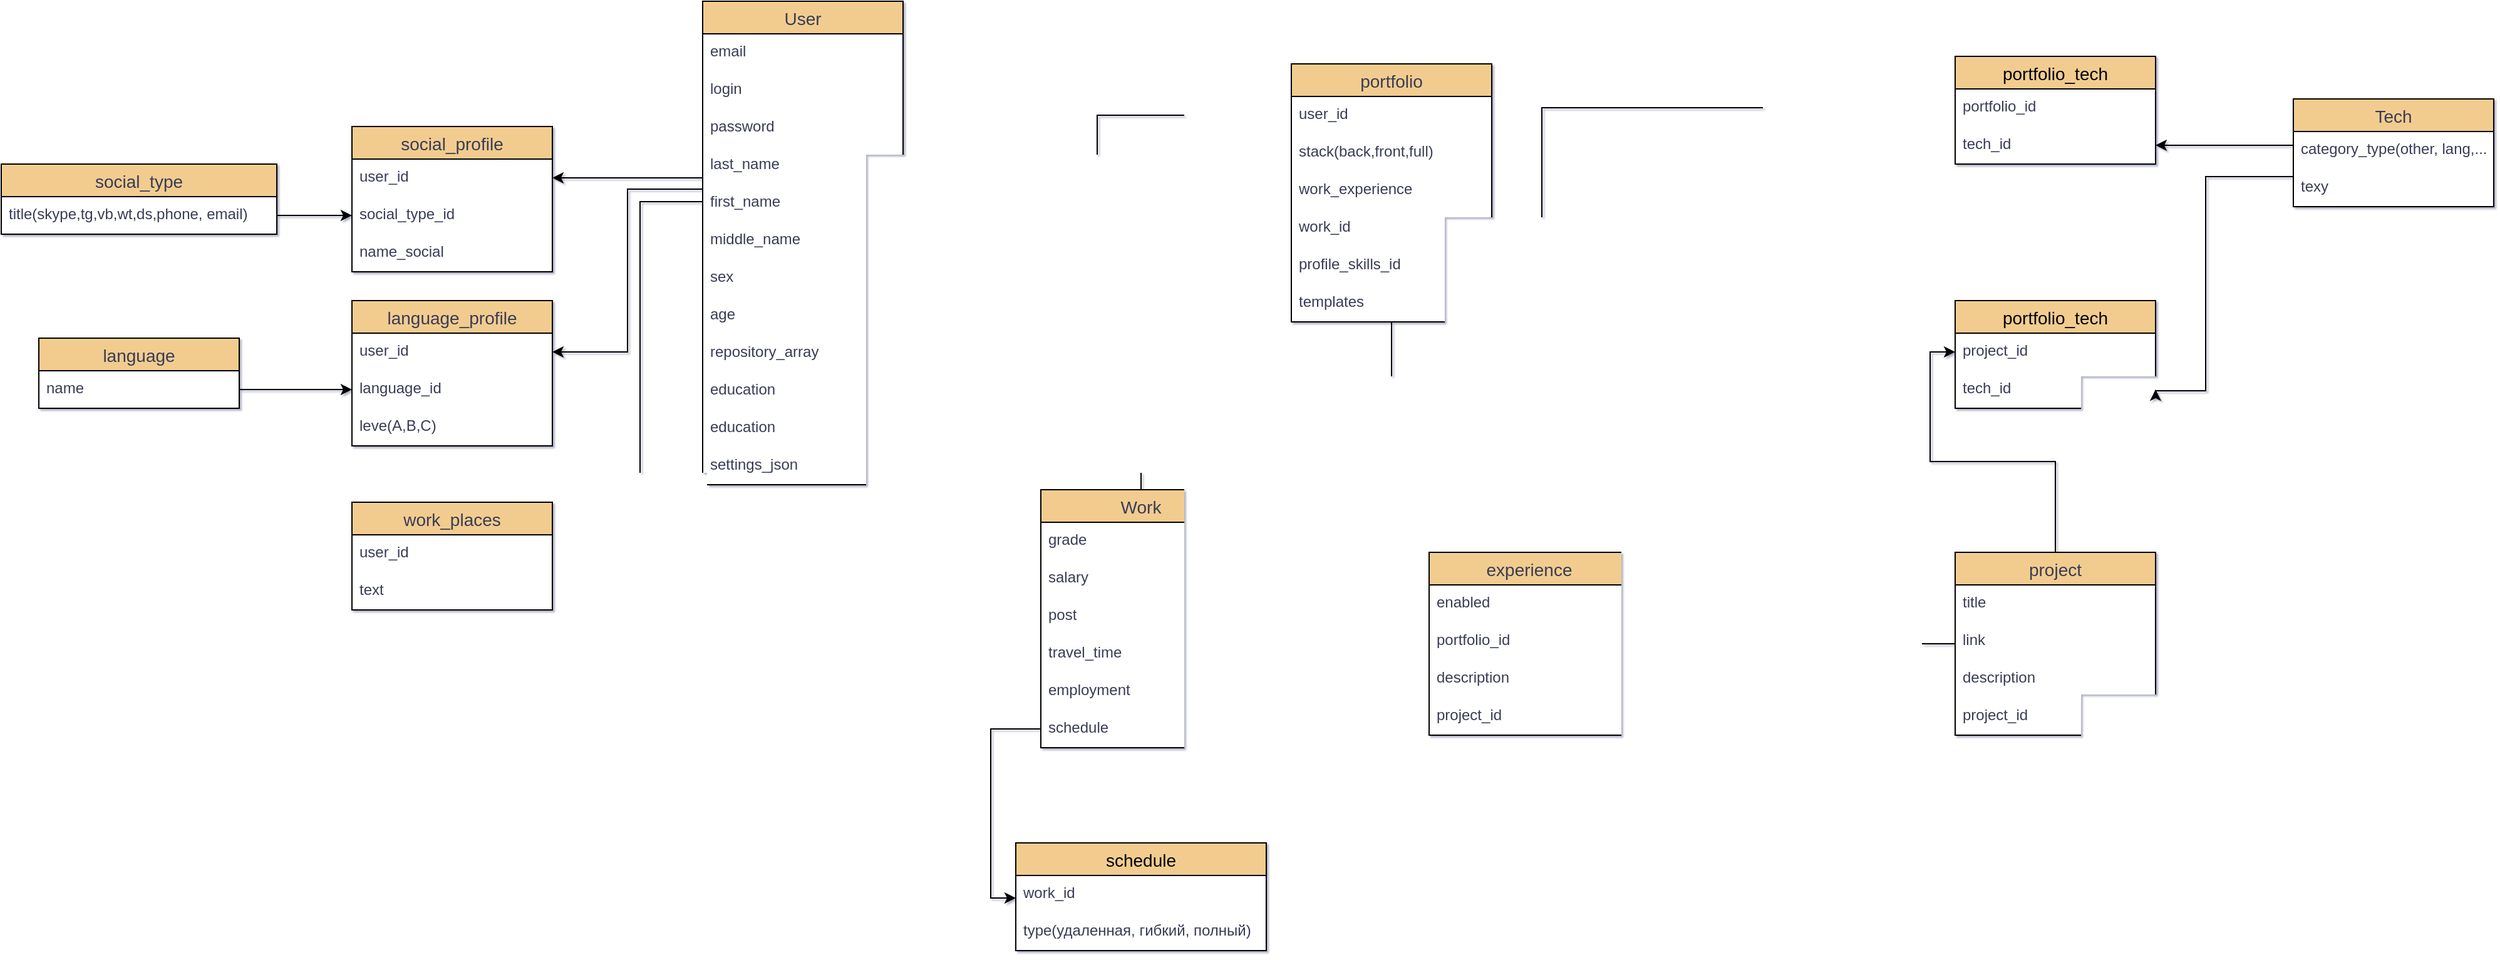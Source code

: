 <mxfile version="15.5.5" type="github">
  <diagram name="Page-1" id="5d7acffa-a066-3a61-03fe-96351882024d">
    <mxGraphModel dx="3073" dy="1852" grid="1" gridSize="10" guides="1" tooltips="1" connect="1" arrows="1" fold="1" page="1" pageScale="1" pageWidth="1400" pageHeight="850" background="#ffffff" math="0" shadow="1">
      <root>
        <mxCell id="0" />
        <mxCell id="1" parent="0" />
        <mxCell id="bWky5iPX8QZx_0GdieIj-26" style="edgeStyle=orthogonalEdgeStyle;rounded=0;orthogonalLoop=1;jettySize=auto;html=1;entryX=1;entryY=0.5;entryDx=0;entryDy=0;" edge="1" parent="1" source="LsqxkJi_DQNnIr9VJlCt-5" target="bWky5iPX8QZx_0GdieIj-9">
          <mxGeometry relative="1" as="geometry">
            <Array as="points">
              <mxPoint x="250" y="-179" />
              <mxPoint x="250" y="-179" />
            </Array>
          </mxGeometry>
        </mxCell>
        <mxCell id="bWky5iPX8QZx_0GdieIj-32" style="edgeStyle=orthogonalEdgeStyle;rounded=0;orthogonalLoop=1;jettySize=auto;html=1;entryX=1;entryY=0.5;entryDx=0;entryDy=0;" edge="1" parent="1" source="LsqxkJi_DQNnIr9VJlCt-5" target="bWky5iPX8QZx_0GdieIj-31">
          <mxGeometry relative="1" as="geometry">
            <Array as="points">
              <mxPoint x="220" y="-170" />
              <mxPoint x="220" y="-40" />
            </Array>
          </mxGeometry>
        </mxCell>
        <mxCell id="bWky5iPX8QZx_0GdieIj-34" style="edgeStyle=orthogonalEdgeStyle;rounded=0;orthogonalLoop=1;jettySize=auto;html=1;entryX=1;entryY=0.5;entryDx=0;entryDy=0;" edge="1" parent="1" source="LsqxkJi_DQNnIr9VJlCt-5" target="bWky5iPX8QZx_0GdieIj-28">
          <mxGeometry relative="1" as="geometry">
            <Array as="points">
              <mxPoint x="230" y="-160" />
              <mxPoint x="230" y="123" />
            </Array>
          </mxGeometry>
        </mxCell>
        <mxCell id="bWky5iPX8QZx_0GdieIj-156" style="edgeStyle=orthogonalEdgeStyle;rounded=0;orthogonalLoop=1;jettySize=auto;html=1;fontColor=default;" edge="1" parent="1" source="LsqxkJi_DQNnIr9VJlCt-5" target="bWky5iPX8QZx_0GdieIj-114">
          <mxGeometry relative="1" as="geometry" />
        </mxCell>
        <mxCell id="LsqxkJi_DQNnIr9VJlCt-5" value="User" style="swimlane;fontStyle=0;childLayout=stackLayout;horizontal=1;startSize=26;horizontalStack=0;resizeParent=1;resizeParentMax=0;resizeLast=0;collapsible=1;marginBottom=0;align=center;fontSize=14;rounded=0;shadow=0;sketch=0;fontColor=#393C56;strokeColor=default;fillColor=#F2CC8F;swimlaneFillColor=default;" parent="1" vertex="1">
          <mxGeometry x="280" y="-320" width="160" height="386" as="geometry" />
        </mxCell>
        <mxCell id="LsqxkJi_DQNnIr9VJlCt-3" value="email" style="text;strokeColor=none;fillColor=none;spacingLeft=4;spacingRight=4;overflow=hidden;rotatable=0;points=[[0,0.5],[1,0.5]];portConstraint=eastwest;fontSize=12;rounded=0;shadow=0;sketch=0;fontColor=#393C56;" parent="LsqxkJi_DQNnIr9VJlCt-5" vertex="1">
          <mxGeometry y="26" width="160" height="30" as="geometry" />
        </mxCell>
        <mxCell id="LsqxkJi_DQNnIr9VJlCt-2" value="login" style="text;strokeColor=none;fillColor=none;spacingLeft=4;spacingRight=4;overflow=hidden;rotatable=0;points=[[0,0.5],[1,0.5]];portConstraint=eastwest;fontSize=12;rounded=0;shadow=0;sketch=0;fontColor=#393C56;" parent="LsqxkJi_DQNnIr9VJlCt-5" vertex="1">
          <mxGeometry y="56" width="160" height="30" as="geometry" />
        </mxCell>
        <mxCell id="LsqxkJi_DQNnIr9VJlCt-4" value="password" style="text;strokeColor=none;fillColor=none;spacingLeft=4;spacingRight=4;overflow=hidden;rotatable=0;points=[[0,0.5],[1,0.5]];portConstraint=eastwest;fontSize=12;rounded=0;shadow=0;sketch=0;fontColor=#393C56;" parent="LsqxkJi_DQNnIr9VJlCt-5" vertex="1">
          <mxGeometry y="86" width="160" height="30" as="geometry" />
        </mxCell>
        <mxCell id="LsqxkJi_DQNnIr9VJlCt-7" value="last_name" style="text;strokeColor=none;fillColor=none;spacingLeft=4;spacingRight=4;overflow=hidden;rotatable=0;points=[[0,0.5],[1,0.5]];portConstraint=eastwest;fontSize=12;rounded=0;shadow=0;sketch=0;fontColor=#393C56;" parent="LsqxkJi_DQNnIr9VJlCt-5" vertex="1">
          <mxGeometry y="116" width="160" height="30" as="geometry" />
        </mxCell>
        <mxCell id="LsqxkJi_DQNnIr9VJlCt-8" value="first_name" style="text;strokeColor=none;fillColor=none;spacingLeft=4;spacingRight=4;overflow=hidden;rotatable=0;points=[[0,0.5],[1,0.5]];portConstraint=eastwest;fontSize=12;rounded=0;shadow=0;sketch=0;fontColor=#393C56;" parent="LsqxkJi_DQNnIr9VJlCt-5" vertex="1">
          <mxGeometry y="146" width="160" height="30" as="geometry" />
        </mxCell>
        <mxCell id="LsqxkJi_DQNnIr9VJlCt-22" value="middle_name" style="text;strokeColor=none;fillColor=none;spacingLeft=4;spacingRight=4;overflow=hidden;rotatable=0;points=[[0,0.5],[1,0.5]];portConstraint=eastwest;fontSize=12;rounded=0;shadow=0;sketch=0;fontColor=#393C56;" parent="LsqxkJi_DQNnIr9VJlCt-5" vertex="1">
          <mxGeometry y="176" width="160" height="30" as="geometry" />
        </mxCell>
        <mxCell id="LsqxkJi_DQNnIr9VJlCt-23" value="sex" style="text;strokeColor=none;fillColor=none;spacingLeft=4;spacingRight=4;overflow=hidden;rotatable=0;points=[[0,0.5],[1,0.5]];portConstraint=eastwest;fontSize=12;rounded=0;shadow=0;sketch=0;fontColor=#393C56;" parent="LsqxkJi_DQNnIr9VJlCt-5" vertex="1">
          <mxGeometry y="206" width="160" height="30" as="geometry" />
        </mxCell>
        <mxCell id="LsqxkJi_DQNnIr9VJlCt-24" value="age" style="text;strokeColor=none;fillColor=none;spacingLeft=4;spacingRight=4;overflow=hidden;rotatable=0;points=[[0,0.5],[1,0.5]];portConstraint=eastwest;fontSize=12;rounded=0;shadow=0;sketch=0;fontColor=#393C56;" parent="LsqxkJi_DQNnIr9VJlCt-5" vertex="1">
          <mxGeometry y="236" width="160" height="30" as="geometry" />
        </mxCell>
        <mxCell id="LsqxkJi_DQNnIr9VJlCt-33" value="repository_array" style="text;strokeColor=none;fillColor=none;spacingLeft=4;spacingRight=4;overflow=hidden;rotatable=0;points=[[0,0.5],[1,0.5]];portConstraint=eastwest;fontSize=12;rounded=0;shadow=0;sketch=0;fontColor=#393C56;" parent="LsqxkJi_DQNnIr9VJlCt-5" vertex="1">
          <mxGeometry y="266" width="160" height="30" as="geometry" />
        </mxCell>
        <mxCell id="bWky5iPX8QZx_0GdieIj-15" value="education" style="text;strokeColor=none;fillColor=none;spacingLeft=4;spacingRight=4;overflow=hidden;rotatable=0;points=[[0,0.5],[1,0.5]];portConstraint=eastwest;fontSize=12;rounded=0;shadow=0;sketch=0;fontColor=#393C56;" vertex="1" parent="LsqxkJi_DQNnIr9VJlCt-5">
          <mxGeometry y="296" width="160" height="30" as="geometry" />
        </mxCell>
        <mxCell id="bWky5iPX8QZx_0GdieIj-16" value="education" style="text;strokeColor=none;fillColor=none;spacingLeft=4;spacingRight=4;overflow=hidden;rotatable=0;points=[[0,0.5],[1,0.5]];portConstraint=eastwest;fontSize=12;rounded=0;shadow=0;sketch=0;fontColor=#393C56;" vertex="1" parent="LsqxkJi_DQNnIr9VJlCt-5">
          <mxGeometry y="326" width="160" height="30" as="geometry" />
        </mxCell>
        <mxCell id="bWky5iPX8QZx_0GdieIj-158" value="settings_json" style="text;strokeColor=none;fillColor=none;spacingLeft=4;spacingRight=4;overflow=hidden;rotatable=0;points=[[0,0.5],[1,0.5]];portConstraint=eastwest;fontSize=12;rounded=0;shadow=0;sketch=0;fontColor=#393C56;" vertex="1" parent="LsqxkJi_DQNnIr9VJlCt-5">
          <mxGeometry y="356" width="160" height="30" as="geometry" />
        </mxCell>
        <mxCell id="bWky5iPX8QZx_0GdieIj-1" value="social_type" style="swimlane;fontStyle=0;childLayout=stackLayout;horizontal=1;startSize=26;horizontalStack=0;resizeParent=1;resizeParentMax=0;resizeLast=0;collapsible=1;marginBottom=0;align=center;fontSize=14;rounded=0;shadow=0;sketch=0;fontColor=#393C56;strokeColor=default;fillColor=#F2CC8F;swimlaneFillColor=default;" vertex="1" parent="1">
          <mxGeometry x="-280" y="-190" width="220" height="56" as="geometry" />
        </mxCell>
        <mxCell id="bWky5iPX8QZx_0GdieIj-3" value="title(skype,tg,vb,wt,ds,phone, email)" style="text;strokeColor=none;fillColor=none;spacingLeft=4;spacingRight=4;overflow=hidden;rotatable=0;points=[[0,0.5],[1,0.5]];portConstraint=eastwest;fontSize=12;rounded=0;shadow=0;sketch=0;fontColor=#393C56;" vertex="1" parent="bWky5iPX8QZx_0GdieIj-1">
          <mxGeometry y="26" width="220" height="30" as="geometry" />
        </mxCell>
        <mxCell id="bWky5iPX8QZx_0GdieIj-5" value="social_profile" style="swimlane;fontStyle=0;childLayout=stackLayout;horizontal=1;startSize=26;horizontalStack=0;resizeParent=1;resizeParentMax=0;resizeLast=0;collapsible=1;marginBottom=0;align=center;fontSize=14;rounded=0;shadow=0;sketch=0;fontColor=#393C56;strokeColor=default;fillColor=#F2CC8F;swimlaneFillColor=default;" vertex="1" parent="1">
          <mxGeometry y="-220" width="160" height="116" as="geometry" />
        </mxCell>
        <mxCell id="bWky5iPX8QZx_0GdieIj-9" value="user_id" style="text;strokeColor=none;fillColor=none;spacingLeft=4;spacingRight=4;overflow=hidden;rotatable=0;points=[[0,0.5],[1,0.5]];portConstraint=eastwest;fontSize=12;rounded=0;shadow=0;sketch=0;fontColor=#393C56;" vertex="1" parent="bWky5iPX8QZx_0GdieIj-5">
          <mxGeometry y="26" width="160" height="30" as="geometry" />
        </mxCell>
        <mxCell id="bWky5iPX8QZx_0GdieIj-6" value="social_type_id" style="text;strokeColor=none;fillColor=none;spacingLeft=4;spacingRight=4;overflow=hidden;rotatable=0;points=[[0,0.5],[1,0.5]];portConstraint=eastwest;fontSize=12;rounded=0;shadow=0;sketch=0;fontColor=#393C56;" vertex="1" parent="bWky5iPX8QZx_0GdieIj-5">
          <mxGeometry y="56" width="160" height="30" as="geometry" />
        </mxCell>
        <mxCell id="bWky5iPX8QZx_0GdieIj-7" value="name_social" style="text;strokeColor=none;fillColor=none;spacingLeft=4;spacingRight=4;overflow=hidden;rotatable=0;points=[[0,0.5],[1,0.5]];portConstraint=eastwest;fontSize=12;rounded=0;shadow=0;sketch=0;fontColor=#393C56;" vertex="1" parent="bWky5iPX8QZx_0GdieIj-5">
          <mxGeometry y="86" width="160" height="30" as="geometry" />
        </mxCell>
        <mxCell id="bWky5iPX8QZx_0GdieIj-8" style="edgeStyle=orthogonalEdgeStyle;rounded=0;orthogonalLoop=1;jettySize=auto;html=1;exitX=1;exitY=0.5;exitDx=0;exitDy=0;" edge="1" parent="1" source="bWky5iPX8QZx_0GdieIj-3" target="bWky5iPX8QZx_0GdieIj-6">
          <mxGeometry relative="1" as="geometry" />
        </mxCell>
        <mxCell id="bWky5iPX8QZx_0GdieIj-17" value="language" style="swimlane;fontStyle=0;childLayout=stackLayout;horizontal=1;startSize=26;horizontalStack=0;resizeParent=1;resizeParentMax=0;resizeLast=0;collapsible=1;marginBottom=0;align=center;fontSize=14;rounded=0;shadow=0;sketch=0;fontColor=#393C56;strokeColor=default;fillColor=#F2CC8F;swimlaneFillColor=default;" vertex="1" parent="1">
          <mxGeometry x="-250" y="-51" width="160" height="56" as="geometry" />
        </mxCell>
        <mxCell id="bWky5iPX8QZx_0GdieIj-18" value="name" style="text;strokeColor=none;fillColor=none;spacingLeft=4;spacingRight=4;overflow=hidden;rotatable=0;points=[[0,0.5],[1,0.5]];portConstraint=eastwest;fontSize=12;rounded=0;shadow=0;sketch=0;fontColor=#393C56;" vertex="1" parent="bWky5iPX8QZx_0GdieIj-17">
          <mxGeometry y="26" width="160" height="30" as="geometry" />
        </mxCell>
        <mxCell id="bWky5iPX8QZx_0GdieIj-21" value="language_profile" style="swimlane;fontStyle=0;childLayout=stackLayout;horizontal=1;startSize=26;horizontalStack=0;resizeParent=1;resizeParentMax=0;resizeLast=0;collapsible=1;marginBottom=0;align=center;fontSize=14;rounded=0;shadow=0;sketch=0;fontColor=#393C56;strokeColor=default;fillColor=#F2CC8F;swimlaneFillColor=default;" vertex="1" parent="1">
          <mxGeometry y="-81" width="160" height="116" as="geometry" />
        </mxCell>
        <mxCell id="bWky5iPX8QZx_0GdieIj-31" value="user_id" style="text;strokeColor=none;fillColor=none;spacingLeft=4;spacingRight=4;overflow=hidden;rotatable=0;points=[[0,0.5],[1,0.5]];portConstraint=eastwest;fontSize=12;rounded=0;shadow=0;sketch=0;fontColor=#393C56;" vertex="1" parent="bWky5iPX8QZx_0GdieIj-21">
          <mxGeometry y="26" width="160" height="30" as="geometry" />
        </mxCell>
        <mxCell id="bWky5iPX8QZx_0GdieIj-22" value="language_id" style="text;strokeColor=none;fillColor=none;spacingLeft=4;spacingRight=4;overflow=hidden;rotatable=0;points=[[0,0.5],[1,0.5]];portConstraint=eastwest;fontSize=12;rounded=0;shadow=0;sketch=0;fontColor=#393C56;" vertex="1" parent="bWky5iPX8QZx_0GdieIj-21">
          <mxGeometry y="56" width="160" height="30" as="geometry" />
        </mxCell>
        <mxCell id="bWky5iPX8QZx_0GdieIj-24" value="leve(A,B,C)" style="text;strokeColor=none;fillColor=none;spacingLeft=4;spacingRight=4;overflow=hidden;rotatable=0;points=[[0,0.5],[1,0.5]];portConstraint=eastwest;fontSize=12;rounded=0;shadow=0;sketch=0;fontColor=#393C56;" vertex="1" parent="bWky5iPX8QZx_0GdieIj-21">
          <mxGeometry y="86" width="160" height="30" as="geometry" />
        </mxCell>
        <mxCell id="bWky5iPX8QZx_0GdieIj-23" style="edgeStyle=orthogonalEdgeStyle;rounded=0;orthogonalLoop=1;jettySize=auto;html=1;exitX=1;exitY=0.5;exitDx=0;exitDy=0;" edge="1" parent="1" source="bWky5iPX8QZx_0GdieIj-18" target="bWky5iPX8QZx_0GdieIj-22">
          <mxGeometry relative="1" as="geometry" />
        </mxCell>
        <mxCell id="bWky5iPX8QZx_0GdieIj-28" value="work_places" style="swimlane;fontStyle=0;childLayout=stackLayout;horizontal=1;startSize=26;horizontalStack=0;resizeParent=1;resizeParentMax=0;resizeLast=0;collapsible=1;marginBottom=0;align=center;fontSize=14;rounded=0;shadow=0;sketch=0;fontColor=#393C56;strokeColor=default;fillColor=#F2CC8F;swimlaneFillColor=default;" vertex="1" parent="1">
          <mxGeometry y="80" width="160" height="86" as="geometry" />
        </mxCell>
        <mxCell id="bWky5iPX8QZx_0GdieIj-33" value="user_id" style="text;strokeColor=none;fillColor=none;spacingLeft=4;spacingRight=4;overflow=hidden;rotatable=0;points=[[0,0.5],[1,0.5]];portConstraint=eastwest;fontSize=12;rounded=0;shadow=0;sketch=0;fontColor=#393C56;" vertex="1" parent="bWky5iPX8QZx_0GdieIj-28">
          <mxGeometry y="26" width="160" height="30" as="geometry" />
        </mxCell>
        <mxCell id="bWky5iPX8QZx_0GdieIj-29" value="text" style="text;strokeColor=none;fillColor=none;spacingLeft=4;spacingRight=4;overflow=hidden;rotatable=0;points=[[0,0.5],[1,0.5]];portConstraint=eastwest;fontSize=12;rounded=0;shadow=0;sketch=0;fontColor=#393C56;" vertex="1" parent="bWky5iPX8QZx_0GdieIj-28">
          <mxGeometry y="56" width="160" height="30" as="geometry" />
        </mxCell>
        <mxCell id="bWky5iPX8QZx_0GdieIj-137" style="edgeStyle=orthogonalEdgeStyle;rounded=0;orthogonalLoop=1;jettySize=auto;html=1;fontColor=default;" edge="1" parent="1" source="bWky5iPX8QZx_0GdieIj-36" target="bWky5iPX8QZx_0GdieIj-134">
          <mxGeometry relative="1" as="geometry" />
        </mxCell>
        <mxCell id="bWky5iPX8QZx_0GdieIj-36" value="Work" style="swimlane;fontStyle=0;childLayout=stackLayout;horizontal=1;startSize=26;horizontalStack=0;resizeParent=1;resizeParentMax=0;resizeLast=0;collapsible=1;marginBottom=0;align=center;fontSize=14;rounded=0;shadow=0;sketch=0;fontColor=#393C56;strokeColor=default;fillColor=#F2CC8F;swimlaneFillColor=default;" vertex="1" parent="1">
          <mxGeometry x="550" y="70" width="160" height="206" as="geometry" />
        </mxCell>
        <mxCell id="bWky5iPX8QZx_0GdieIj-38" value="grade" style="text;strokeColor=none;fillColor=none;spacingLeft=4;spacingRight=4;overflow=hidden;rotatable=0;points=[[0,0.5],[1,0.5]];portConstraint=eastwest;fontSize=12;rounded=0;shadow=0;sketch=0;fontColor=#393C56;" vertex="1" parent="bWky5iPX8QZx_0GdieIj-36">
          <mxGeometry y="26" width="160" height="30" as="geometry" />
        </mxCell>
        <mxCell id="bWky5iPX8QZx_0GdieIj-39" value="salary" style="text;strokeColor=none;fillColor=none;spacingLeft=4;spacingRight=4;overflow=hidden;rotatable=0;points=[[0,0.5],[1,0.5]];portConstraint=eastwest;fontSize=12;rounded=0;shadow=0;sketch=0;fontColor=#393C56;" vertex="1" parent="bWky5iPX8QZx_0GdieIj-36">
          <mxGeometry y="56" width="160" height="30" as="geometry" />
        </mxCell>
        <mxCell id="bWky5iPX8QZx_0GdieIj-40" value="post" style="text;strokeColor=none;fillColor=none;spacingLeft=4;spacingRight=4;overflow=hidden;rotatable=0;points=[[0,0.5],[1,0.5]];portConstraint=eastwest;fontSize=12;rounded=0;shadow=0;sketch=0;fontColor=#393C56;" vertex="1" parent="bWky5iPX8QZx_0GdieIj-36">
          <mxGeometry y="86" width="160" height="30" as="geometry" />
        </mxCell>
        <mxCell id="bWky5iPX8QZx_0GdieIj-41" value="travel_time" style="text;strokeColor=none;fillColor=none;spacingLeft=4;spacingRight=4;overflow=hidden;rotatable=0;points=[[0,0.5],[1,0.5]];portConstraint=eastwest;fontSize=12;rounded=0;shadow=0;sketch=0;fontColor=#393C56;" vertex="1" parent="bWky5iPX8QZx_0GdieIj-36">
          <mxGeometry y="116" width="160" height="30" as="geometry" />
        </mxCell>
        <mxCell id="bWky5iPX8QZx_0GdieIj-42" value="employment" style="text;strokeColor=none;fillColor=none;spacingLeft=4;spacingRight=4;overflow=hidden;rotatable=0;points=[[0,0.5],[1,0.5]];portConstraint=eastwest;fontSize=12;rounded=0;shadow=0;sketch=0;fontColor=#393C56;" vertex="1" parent="bWky5iPX8QZx_0GdieIj-36">
          <mxGeometry y="146" width="160" height="30" as="geometry" />
        </mxCell>
        <mxCell id="bWky5iPX8QZx_0GdieIj-43" value="schedule" style="text;strokeColor=none;fillColor=none;spacingLeft=4;spacingRight=4;overflow=hidden;rotatable=0;points=[[0,0.5],[1,0.5]];portConstraint=eastwest;fontSize=12;rounded=0;shadow=0;sketch=0;fontColor=#393C56;" vertex="1" parent="bWky5iPX8QZx_0GdieIj-36">
          <mxGeometry y="176" width="160" height="30" as="geometry" />
        </mxCell>
        <mxCell id="bWky5iPX8QZx_0GdieIj-49" value="schedule" style="swimlane;fontStyle=0;childLayout=stackLayout;horizontal=1;startSize=26;horizontalStack=0;resizeParent=1;resizeParentMax=0;resizeLast=0;collapsible=1;marginBottom=0;align=center;fontSize=14;rounded=0;shadow=0;sketch=0;fontColor=default;strokeColor=default;fillColor=#F2CC8F;swimlaneFillColor=default;" vertex="1" parent="1">
          <mxGeometry x="530" y="352" width="200" height="86" as="geometry" />
        </mxCell>
        <mxCell id="bWky5iPX8QZx_0GdieIj-50" value="work_id" style="text;strokeColor=none;fillColor=none;spacingLeft=4;spacingRight=4;overflow=hidden;rotatable=0;points=[[0,0.5],[1,0.5]];portConstraint=eastwest;fontSize=12;rounded=0;shadow=0;sketch=0;fontColor=#393C56;" vertex="1" parent="bWky5iPX8QZx_0GdieIj-49">
          <mxGeometry y="26" width="200" height="30" as="geometry" />
        </mxCell>
        <mxCell id="bWky5iPX8QZx_0GdieIj-51" value="type(удаленная, гибкий, полный)" style="text;strokeColor=none;fillColor=none;spacingLeft=4;spacingRight=4;overflow=hidden;rotatable=0;points=[[0,0.5],[1,0.5]];portConstraint=eastwest;fontSize=12;rounded=0;shadow=0;sketch=0;fontColor=#393C56;" vertex="1" parent="bWky5iPX8QZx_0GdieIj-49">
          <mxGeometry y="56" width="200" height="30" as="geometry" />
        </mxCell>
        <mxCell id="bWky5iPX8QZx_0GdieIj-57" style="edgeStyle=orthogonalEdgeStyle;rounded=0;orthogonalLoop=1;jettySize=auto;html=1;exitX=0;exitY=0.5;exitDx=0;exitDy=0;" edge="1" parent="1" source="bWky5iPX8QZx_0GdieIj-43">
          <mxGeometry relative="1" as="geometry">
            <mxPoint x="530" y="396" as="targetPoint" />
            <Array as="points">
              <mxPoint x="510" y="261" />
              <mxPoint x="510" y="396" />
            </Array>
          </mxGeometry>
        </mxCell>
        <mxCell id="bWky5iPX8QZx_0GdieIj-80" value="experience" style="swimlane;fontStyle=0;childLayout=stackLayout;horizontal=1;startSize=26;horizontalStack=0;resizeParent=1;resizeParentMax=0;resizeLast=0;collapsible=1;marginBottom=0;align=center;fontSize=14;rounded=0;shadow=0;sketch=0;fontColor=#393C56;strokeColor=default;fillColor=#F2CC8F;swimlaneFillColor=default;" vertex="1" parent="1">
          <mxGeometry x="860" y="120" width="160" height="146" as="geometry" />
        </mxCell>
        <mxCell id="bWky5iPX8QZx_0GdieIj-82" value="enabled" style="text;strokeColor=none;fillColor=none;spacingLeft=4;spacingRight=4;overflow=hidden;rotatable=0;points=[[0,0.5],[1,0.5]];portConstraint=eastwest;fontSize=12;rounded=0;shadow=0;sketch=0;fontColor=#393C56;" vertex="1" parent="bWky5iPX8QZx_0GdieIj-80">
          <mxGeometry y="26" width="160" height="30" as="geometry" />
        </mxCell>
        <mxCell id="bWky5iPX8QZx_0GdieIj-83" value="portfolio_id" style="text;strokeColor=none;fillColor=none;spacingLeft=4;spacingRight=4;overflow=hidden;rotatable=0;points=[[0,0.5],[1,0.5]];portConstraint=eastwest;fontSize=12;rounded=0;shadow=0;sketch=0;fontColor=#393C56;" vertex="1" parent="bWky5iPX8QZx_0GdieIj-80">
          <mxGeometry y="56" width="160" height="30" as="geometry" />
        </mxCell>
        <mxCell id="bWky5iPX8QZx_0GdieIj-84" value="description" style="text;strokeColor=none;fillColor=none;spacingLeft=4;spacingRight=4;overflow=hidden;rotatable=0;points=[[0,0.5],[1,0.5]];portConstraint=eastwest;fontSize=12;rounded=0;shadow=0;sketch=0;fontColor=#393C56;" vertex="1" parent="bWky5iPX8QZx_0GdieIj-80">
          <mxGeometry y="86" width="160" height="30" as="geometry" />
        </mxCell>
        <mxCell id="bWky5iPX8QZx_0GdieIj-159" value="project_id" style="text;strokeColor=none;fillColor=none;spacingLeft=4;spacingRight=4;overflow=hidden;rotatable=0;points=[[0,0.5],[1,0.5]];portConstraint=eastwest;fontSize=12;rounded=0;shadow=0;sketch=0;fontColor=#393C56;" vertex="1" parent="bWky5iPX8QZx_0GdieIj-80">
          <mxGeometry y="116" width="160" height="30" as="geometry" />
        </mxCell>
        <mxCell id="bWky5iPX8QZx_0GdieIj-172" style="edgeStyle=orthogonalEdgeStyle;rounded=0;orthogonalLoop=1;jettySize=auto;html=1;entryX=1;entryY=0.5;entryDx=0;entryDy=0;fontColor=default;" edge="1" parent="1" source="bWky5iPX8QZx_0GdieIj-91" target="bWky5iPX8QZx_0GdieIj-147">
          <mxGeometry relative="1" as="geometry">
            <Array as="points">
              <mxPoint x="1510" y="-205" />
              <mxPoint x="1510" y="-205" />
            </Array>
          </mxGeometry>
        </mxCell>
        <mxCell id="bWky5iPX8QZx_0GdieIj-173" style="edgeStyle=orthogonalEdgeStyle;rounded=0;orthogonalLoop=1;jettySize=auto;html=1;entryX=1;entryY=0.5;entryDx=0;entryDy=0;fontColor=default;" edge="1" parent="1" source="bWky5iPX8QZx_0GdieIj-91" target="bWky5iPX8QZx_0GdieIj-168">
          <mxGeometry relative="1" as="geometry">
            <Array as="points">
              <mxPoint x="1480" y="-180" />
              <mxPoint x="1480" y="-9" />
              <mxPoint x="1440" y="-9" />
            </Array>
          </mxGeometry>
        </mxCell>
        <mxCell id="bWky5iPX8QZx_0GdieIj-91" value="Tech" style="swimlane;fontStyle=0;childLayout=stackLayout;horizontal=1;startSize=26;horizontalStack=0;resizeParent=1;resizeParentMax=0;resizeLast=0;collapsible=1;marginBottom=0;align=center;fontSize=14;rounded=0;shadow=0;sketch=0;fontColor=#393C56;strokeColor=default;fillColor=#F2CC8F;swimlaneFillColor=default;" vertex="1" parent="1">
          <mxGeometry x="1550" y="-242" width="160" height="86" as="geometry" />
        </mxCell>
        <mxCell id="bWky5iPX8QZx_0GdieIj-97" value="category_type(other, lang,...)" style="text;strokeColor=none;fillColor=none;spacingLeft=4;spacingRight=4;overflow=hidden;rotatable=0;points=[[0,0.5],[1,0.5]];portConstraint=eastwest;fontSize=12;rounded=0;shadow=0;sketch=0;fontColor=#393C56;" vertex="1" parent="bWky5iPX8QZx_0GdieIj-91">
          <mxGeometry y="26" width="160" height="30" as="geometry" />
        </mxCell>
        <mxCell id="bWky5iPX8QZx_0GdieIj-92" value="texy" style="text;strokeColor=none;fillColor=none;spacingLeft=4;spacingRight=4;overflow=hidden;rotatable=0;points=[[0,0.5],[1,0.5]];portConstraint=eastwest;fontSize=12;rounded=0;shadow=0;sketch=0;fontColor=#393C56;" vertex="1" parent="bWky5iPX8QZx_0GdieIj-91">
          <mxGeometry y="56" width="160" height="30" as="geometry" />
        </mxCell>
        <mxCell id="bWky5iPX8QZx_0GdieIj-149" style="edgeStyle=orthogonalEdgeStyle;rounded=0;orthogonalLoop=1;jettySize=auto;html=1;entryX=0;entryY=0.5;entryDx=0;entryDy=0;fontColor=default;" edge="1" parent="1" source="bWky5iPX8QZx_0GdieIj-113" target="bWky5iPX8QZx_0GdieIj-146">
          <mxGeometry relative="1" as="geometry">
            <Array as="points">
              <mxPoint x="950" y="-130" />
              <mxPoint x="950" y="-235" />
            </Array>
          </mxGeometry>
        </mxCell>
        <mxCell id="bWky5iPX8QZx_0GdieIj-160" style="edgeStyle=orthogonalEdgeStyle;rounded=0;orthogonalLoop=1;jettySize=auto;html=1;fontColor=default;" edge="1" parent="1" source="bWky5iPX8QZx_0GdieIj-113" target="bWky5iPX8QZx_0GdieIj-83">
          <mxGeometry relative="1" as="geometry" />
        </mxCell>
        <mxCell id="bWky5iPX8QZx_0GdieIj-113" value="portfolio" style="swimlane;fontStyle=0;childLayout=stackLayout;horizontal=1;startSize=26;horizontalStack=0;resizeParent=1;resizeParentMax=0;resizeLast=0;collapsible=1;marginBottom=0;align=center;fontSize=14;rounded=0;shadow=0;sketch=0;fontColor=#393C56;strokeColor=default;fillColor=#F2CC8F;swimlaneFillColor=default;" vertex="1" parent="1">
          <mxGeometry x="750" y="-270" width="160" height="206" as="geometry" />
        </mxCell>
        <mxCell id="bWky5iPX8QZx_0GdieIj-114" value="user_id" style="text;strokeColor=none;fillColor=none;spacingLeft=4;spacingRight=4;overflow=hidden;rotatable=0;points=[[0,0.5],[1,0.5]];portConstraint=eastwest;fontSize=12;rounded=0;shadow=0;sketch=0;fontColor=#393C56;" vertex="1" parent="bWky5iPX8QZx_0GdieIj-113">
          <mxGeometry y="26" width="160" height="30" as="geometry" />
        </mxCell>
        <mxCell id="bWky5iPX8QZx_0GdieIj-115" value="stack(back,front,full)" style="text;strokeColor=none;fillColor=none;spacingLeft=4;spacingRight=4;overflow=hidden;rotatable=0;points=[[0,0.5],[1,0.5]];portConstraint=eastwest;fontSize=12;rounded=0;shadow=0;sketch=0;fontColor=#393C56;" vertex="1" parent="bWky5iPX8QZx_0GdieIj-113">
          <mxGeometry y="56" width="160" height="30" as="geometry" />
        </mxCell>
        <mxCell id="bWky5iPX8QZx_0GdieIj-116" value="work_experience" style="text;strokeColor=none;fillColor=none;spacingLeft=4;spacingRight=4;overflow=hidden;rotatable=0;points=[[0,0.5],[1,0.5]];portConstraint=eastwest;fontSize=12;rounded=0;shadow=0;sketch=0;fontColor=#393C56;" vertex="1" parent="bWky5iPX8QZx_0GdieIj-113">
          <mxGeometry y="86" width="160" height="30" as="geometry" />
        </mxCell>
        <mxCell id="bWky5iPX8QZx_0GdieIj-134" value="work_id" style="text;strokeColor=none;fillColor=none;spacingLeft=4;spacingRight=4;overflow=hidden;rotatable=0;points=[[0,0.5],[1,0.5]];portConstraint=eastwest;fontSize=12;rounded=0;shadow=0;sketch=0;fontColor=#393C56;" vertex="1" parent="bWky5iPX8QZx_0GdieIj-113">
          <mxGeometry y="116" width="160" height="30" as="geometry" />
        </mxCell>
        <mxCell id="bWky5iPX8QZx_0GdieIj-135" value="profile_skills_id" style="text;strokeColor=none;fillColor=none;spacingLeft=4;spacingRight=4;overflow=hidden;rotatable=0;points=[[0,0.5],[1,0.5]];portConstraint=eastwest;fontSize=12;rounded=0;shadow=0;sketch=0;fontColor=#393C56;" vertex="1" parent="bWky5iPX8QZx_0GdieIj-113">
          <mxGeometry y="146" width="160" height="30" as="geometry" />
        </mxCell>
        <mxCell id="bWky5iPX8QZx_0GdieIj-150" value="templates" style="text;strokeColor=none;fillColor=none;spacingLeft=4;spacingRight=4;overflow=hidden;rotatable=0;points=[[0,0.5],[1,0.5]];portConstraint=eastwest;fontSize=12;rounded=0;shadow=0;sketch=0;fontColor=#393C56;" vertex="1" parent="bWky5iPX8QZx_0GdieIj-113">
          <mxGeometry y="176" width="160" height="30" as="geometry" />
        </mxCell>
        <mxCell id="bWky5iPX8QZx_0GdieIj-145" value="portfolio_tech" style="swimlane;fontStyle=0;childLayout=stackLayout;horizontal=1;startSize=26;horizontalStack=0;resizeParent=1;resizeParentMax=0;resizeLast=0;collapsible=1;marginBottom=0;align=center;fontSize=14;rounded=0;shadow=0;sketch=0;fontColor=default;strokeColor=default;fillColor=#F2CC8F;swimlaneFillColor=default;" vertex="1" parent="1">
          <mxGeometry x="1280" y="-276" width="160" height="86" as="geometry" />
        </mxCell>
        <mxCell id="bWky5iPX8QZx_0GdieIj-146" value="portfolio_id" style="text;strokeColor=none;fillColor=none;spacingLeft=4;spacingRight=4;overflow=hidden;rotatable=0;points=[[0,0.5],[1,0.5]];portConstraint=eastwest;fontSize=12;rounded=0;shadow=0;sketch=0;fontColor=#393C56;" vertex="1" parent="bWky5iPX8QZx_0GdieIj-145">
          <mxGeometry y="26" width="160" height="30" as="geometry" />
        </mxCell>
        <mxCell id="bWky5iPX8QZx_0GdieIj-147" value="tech_id" style="text;strokeColor=none;fillColor=none;spacingLeft=4;spacingRight=4;overflow=hidden;rotatable=0;points=[[0,0.5],[1,0.5]];portConstraint=eastwest;fontSize=12;rounded=0;shadow=0;sketch=0;fontColor=#393C56;" vertex="1" parent="bWky5iPX8QZx_0GdieIj-145">
          <mxGeometry y="56" width="160" height="30" as="geometry" />
        </mxCell>
        <mxCell id="bWky5iPX8QZx_0GdieIj-171" style="edgeStyle=orthogonalEdgeStyle;rounded=0;orthogonalLoop=1;jettySize=auto;html=1;entryX=1;entryY=0.5;entryDx=0;entryDy=0;fontColor=default;" edge="1" parent="1" source="bWky5iPX8QZx_0GdieIj-161" target="bWky5iPX8QZx_0GdieIj-159">
          <mxGeometry relative="1" as="geometry" />
        </mxCell>
        <mxCell id="bWky5iPX8QZx_0GdieIj-174" style="edgeStyle=orthogonalEdgeStyle;rounded=0;orthogonalLoop=1;jettySize=auto;html=1;entryX=0;entryY=0.5;entryDx=0;entryDy=0;fontColor=default;" edge="1" parent="1" source="bWky5iPX8QZx_0GdieIj-161" target="bWky5iPX8QZx_0GdieIj-167">
          <mxGeometry relative="1" as="geometry" />
        </mxCell>
        <mxCell id="bWky5iPX8QZx_0GdieIj-161" value="project" style="swimlane;fontStyle=0;childLayout=stackLayout;horizontal=1;startSize=26;horizontalStack=0;resizeParent=1;resizeParentMax=0;resizeLast=0;collapsible=1;marginBottom=0;align=center;fontSize=14;rounded=0;shadow=0;sketch=0;fontColor=#393C56;strokeColor=default;fillColor=#F2CC8F;swimlaneFillColor=default;" vertex="1" parent="1">
          <mxGeometry x="1280" y="120" width="160" height="146" as="geometry" />
        </mxCell>
        <mxCell id="bWky5iPX8QZx_0GdieIj-162" value="title" style="text;strokeColor=none;fillColor=none;spacingLeft=4;spacingRight=4;overflow=hidden;rotatable=0;points=[[0,0.5],[1,0.5]];portConstraint=eastwest;fontSize=12;rounded=0;shadow=0;sketch=0;fontColor=#393C56;" vertex="1" parent="bWky5iPX8QZx_0GdieIj-161">
          <mxGeometry y="26" width="160" height="30" as="geometry" />
        </mxCell>
        <mxCell id="bWky5iPX8QZx_0GdieIj-163" value="link" style="text;strokeColor=none;fillColor=none;spacingLeft=4;spacingRight=4;overflow=hidden;rotatable=0;points=[[0,0.5],[1,0.5]];portConstraint=eastwest;fontSize=12;rounded=0;shadow=0;sketch=0;fontColor=#393C56;" vertex="1" parent="bWky5iPX8QZx_0GdieIj-161">
          <mxGeometry y="56" width="160" height="30" as="geometry" />
        </mxCell>
        <mxCell id="bWky5iPX8QZx_0GdieIj-164" value="description" style="text;strokeColor=none;fillColor=none;spacingLeft=4;spacingRight=4;overflow=hidden;rotatable=0;points=[[0,0.5],[1,0.5]];portConstraint=eastwest;fontSize=12;rounded=0;shadow=0;sketch=0;fontColor=#393C56;" vertex="1" parent="bWky5iPX8QZx_0GdieIj-161">
          <mxGeometry y="86" width="160" height="30" as="geometry" />
        </mxCell>
        <mxCell id="bWky5iPX8QZx_0GdieIj-165" value="project_id" style="text;strokeColor=none;fillColor=none;spacingLeft=4;spacingRight=4;overflow=hidden;rotatable=0;points=[[0,0.5],[1,0.5]];portConstraint=eastwest;fontSize=12;rounded=0;shadow=0;sketch=0;fontColor=#393C56;" vertex="1" parent="bWky5iPX8QZx_0GdieIj-161">
          <mxGeometry y="116" width="160" height="30" as="geometry" />
        </mxCell>
        <mxCell id="bWky5iPX8QZx_0GdieIj-166" value="portfolio_tech" style="swimlane;fontStyle=0;childLayout=stackLayout;horizontal=1;startSize=26;horizontalStack=0;resizeParent=1;resizeParentMax=0;resizeLast=0;collapsible=1;marginBottom=0;align=center;fontSize=14;rounded=0;shadow=0;sketch=0;fontColor=default;strokeColor=default;fillColor=#F2CC8F;swimlaneFillColor=default;" vertex="1" parent="1">
          <mxGeometry x="1280" y="-81" width="160" height="86" as="geometry" />
        </mxCell>
        <mxCell id="bWky5iPX8QZx_0GdieIj-167" value="project_id" style="text;strokeColor=none;fillColor=none;spacingLeft=4;spacingRight=4;overflow=hidden;rotatable=0;points=[[0,0.5],[1,0.5]];portConstraint=eastwest;fontSize=12;rounded=0;shadow=0;sketch=0;fontColor=#393C56;" vertex="1" parent="bWky5iPX8QZx_0GdieIj-166">
          <mxGeometry y="26" width="160" height="30" as="geometry" />
        </mxCell>
        <mxCell id="bWky5iPX8QZx_0GdieIj-168" value="tech_id" style="text;strokeColor=none;fillColor=none;spacingLeft=4;spacingRight=4;overflow=hidden;rotatable=0;points=[[0,0.5],[1,0.5]];portConstraint=eastwest;fontSize=12;rounded=0;shadow=0;sketch=0;fontColor=#393C56;" vertex="1" parent="bWky5iPX8QZx_0GdieIj-166">
          <mxGeometry y="56" width="160" height="30" as="geometry" />
        </mxCell>
      </root>
    </mxGraphModel>
  </diagram>
</mxfile>
